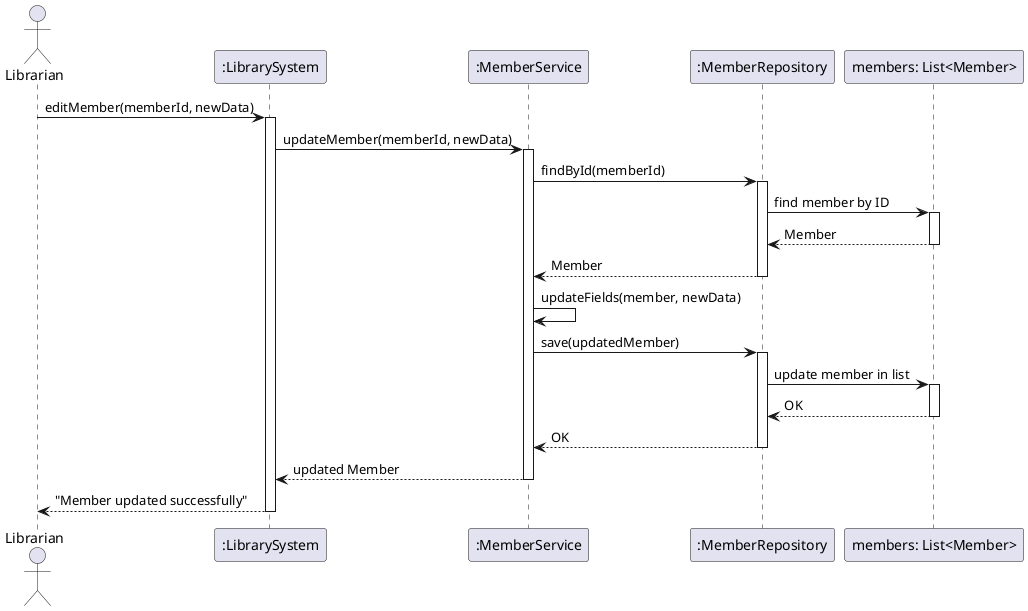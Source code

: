 @startuml
actor Librarian
participant ":LibrarySystem" as System
participant ":MemberService" as Service
participant ":MemberRepository" as Repo
participant "members: List<Member>" as List

Librarian -> System: editMember(memberId, newData)
activate System

System -> Service: updateMember(memberId, newData)
activate Service

Service -> Repo: findById(memberId)
activate Repo

Repo -> List: find member by ID
activate List
List --> Repo: Member
deactivate List

Repo --> Service: Member
deactivate Repo

Service -> Service: updateFields(member, newData)

Service -> Repo: save(updatedMember)
activate Repo

Repo -> List: update member in list
activate List
List --> Repo: OK
deactivate List

Repo --> Service: OK
deactivate Repo

Service --> System: updated Member
deactivate Service

System --> Librarian: "Member updated successfully"
deactivate System
@enduml